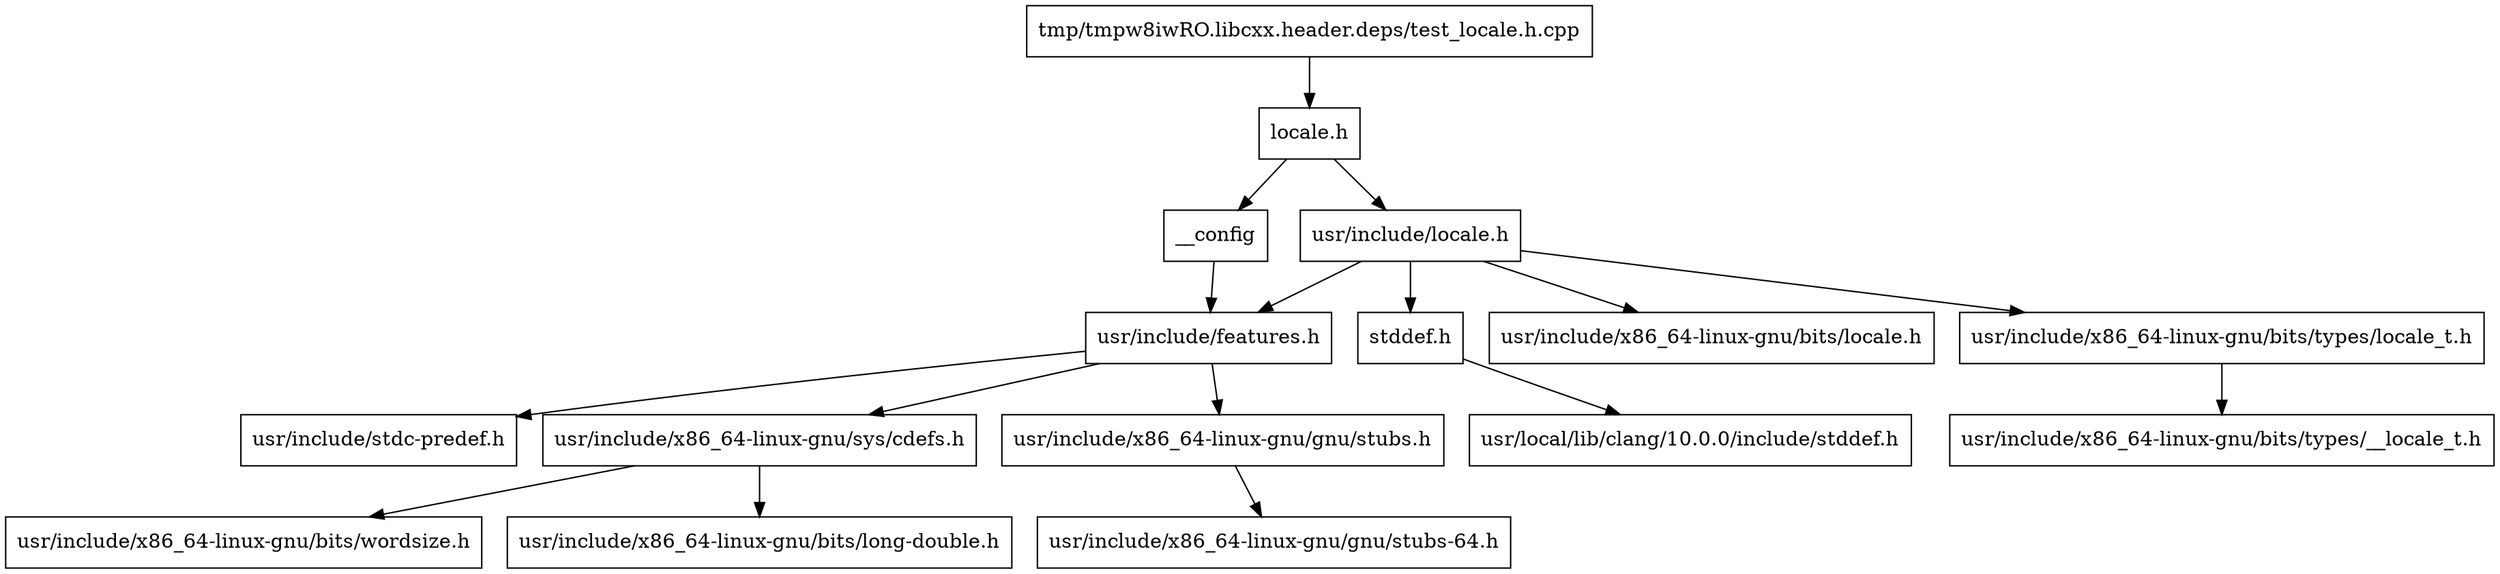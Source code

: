 digraph "dependencies" {
  header_1 [ shape="box", label="locale.h"];
  header_0 [ shape="box", label="tmp/tmpw8iwRO.libcxx.header.deps/test_locale.h.cpp"];
  header_2 [ shape="box", label="__config"];
  header_3 [ shape="box", label="usr/include/features.h"];
  header_4 [ shape="box", label="usr/include/stdc-predef.h"];
  header_5 [ shape="box", label="usr/include/x86_64-linux-gnu/sys/cdefs.h"];
  header_6 [ shape="box", label="usr/include/x86_64-linux-gnu/bits/wordsize.h"];
  header_7 [ shape="box", label="usr/include/x86_64-linux-gnu/bits/long-double.h"];
  header_8 [ shape="box", label="usr/include/x86_64-linux-gnu/gnu/stubs.h"];
  header_9 [ shape="box", label="usr/include/x86_64-linux-gnu/gnu/stubs-64.h"];
  header_11 [ shape="box", label="usr/include/locale.h"];
  header_12 [ shape="box", label="stddef.h"];
  header_13 [ shape="box", label="usr/local/lib/clang/10.0.0/include/stddef.h"];
  header_14 [ shape="box", label="usr/include/x86_64-linux-gnu/bits/locale.h"];
  header_15 [ shape="box", label="usr/include/x86_64-linux-gnu/bits/types/locale_t.h"];
  header_16 [ shape="box", label="usr/include/x86_64-linux-gnu/bits/types/__locale_t.h"];
  header_1 -> header_2;
  header_1 -> header_11;
  header_15 -> header_16;
  header_5 -> header_6;
  header_5 -> header_7;
  header_8 -> header_9;
  header_2 -> header_3;
  header_11 -> header_3;
  header_11 -> header_12;
  header_11 -> header_14;
  header_11 -> header_15;
  header_3 -> header_4;
  header_3 -> header_5;
  header_3 -> header_8;
  header_0 -> header_1;
  header_12 -> header_13;
}
